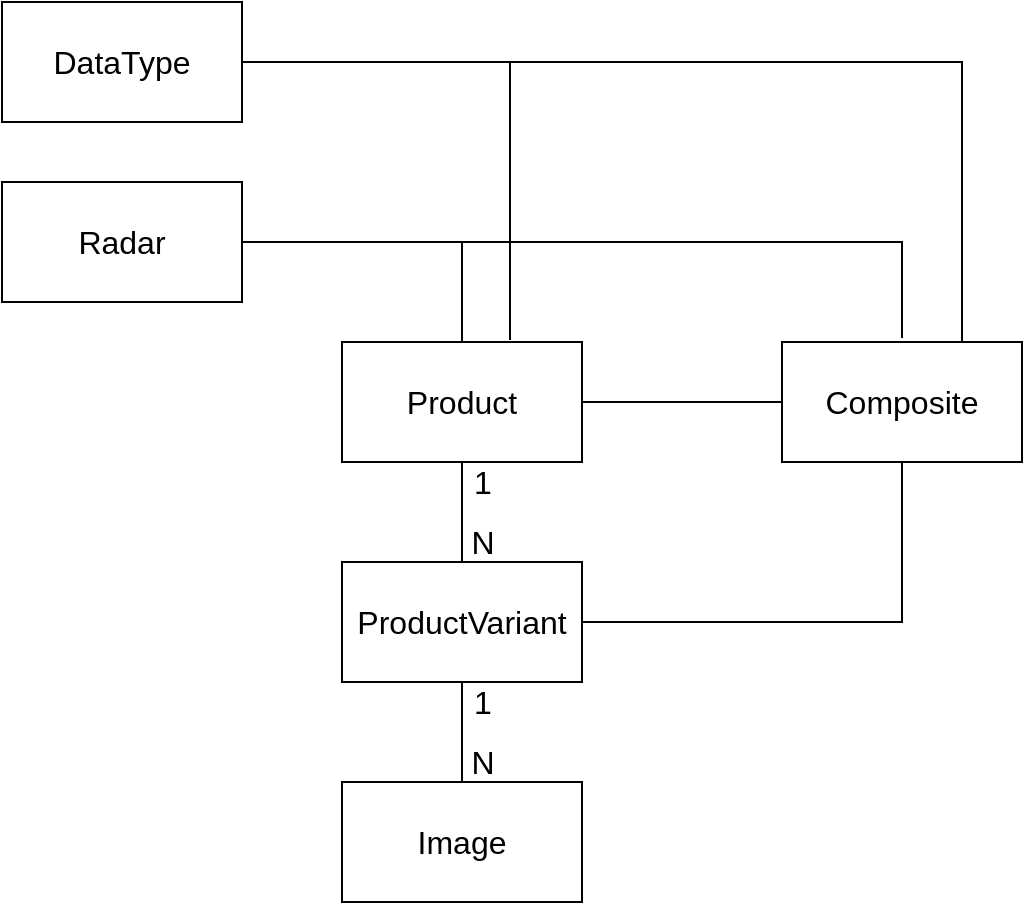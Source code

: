 <mxfile>
    <diagram id="74ih5Zw-m-_wuY1XZ-2i" name="Page-1">
        <mxGraphModel dx="1978" dy="653" grid="1" gridSize="10" guides="1" tooltips="1" connect="1" arrows="1" fold="1" page="1" pageScale="1" pageWidth="827" pageHeight="1169" math="0" shadow="0">
            <root>
                <mxCell id="0"/>
                <mxCell id="1" parent="0"/>
                <mxCell id="39" style="edgeStyle=orthogonalEdgeStyle;rounded=0;html=1;fontSize=16;endArrow=none;endFill=0;" edge="1" parent="1" source="2">
                    <mxGeometry relative="1" as="geometry">
                        <mxPoint x="60" y="408" as="targetPoint"/>
                        <Array as="points">
                            <mxPoint x="60" y="360"/>
                            <mxPoint x="60" y="408"/>
                        </Array>
                    </mxGeometry>
                </mxCell>
                <mxCell id="40" style="edgeStyle=orthogonalEdgeStyle;rounded=0;html=1;entryX=0.5;entryY=0;entryDx=0;entryDy=0;fontSize=16;endArrow=none;endFill=0;" edge="1" parent="1" source="2" target="4">
                    <mxGeometry relative="1" as="geometry"/>
                </mxCell>
                <mxCell id="2" value="&lt;font style=&quot;font-size: 16px&quot;&gt;Radar&lt;/font&gt;" style="rounded=0;whiteSpace=wrap;html=1;" vertex="1" parent="1">
                    <mxGeometry x="-390" y="330" width="120" height="60" as="geometry"/>
                </mxCell>
                <mxCell id="13" style="edgeStyle=orthogonalEdgeStyle;rounded=0;html=1;exitX=0.5;exitY=1;exitDx=0;exitDy=0;entryX=0.5;entryY=0;entryDx=0;entryDy=0;fontSize=16;endArrow=none;endFill=0;" edge="1" parent="1" source="4" target="6">
                    <mxGeometry relative="1" as="geometry"/>
                </mxCell>
                <mxCell id="35" style="edgeStyle=orthogonalEdgeStyle;rounded=0;html=1;exitX=1;exitY=0.5;exitDx=0;exitDy=0;entryX=0;entryY=0.5;entryDx=0;entryDy=0;fontSize=16;endArrow=none;endFill=0;" edge="1" parent="1" source="4" target="34">
                    <mxGeometry relative="1" as="geometry"/>
                </mxCell>
                <mxCell id="4" value="Product" style="rounded=0;whiteSpace=wrap;html=1;fontSize=16;" vertex="1" parent="1">
                    <mxGeometry x="-220" y="410" width="120" height="60" as="geometry"/>
                </mxCell>
                <mxCell id="43" style="edgeStyle=orthogonalEdgeStyle;rounded=0;html=1;entryX=0.7;entryY=-0.017;entryDx=0;entryDy=0;entryPerimeter=0;fontSize=16;endArrow=none;endFill=0;" edge="1" parent="1" source="5" target="4">
                    <mxGeometry relative="1" as="geometry"/>
                </mxCell>
                <mxCell id="44" style="edgeStyle=orthogonalEdgeStyle;rounded=0;html=1;entryX=0.75;entryY=0;entryDx=0;entryDy=0;fontSize=16;endArrow=none;endFill=0;" edge="1" parent="1" source="5" target="34">
                    <mxGeometry relative="1" as="geometry"/>
                </mxCell>
                <mxCell id="5" value="DataType" style="rounded=0;whiteSpace=wrap;html=1;fontSize=16;" vertex="1" parent="1">
                    <mxGeometry x="-390" y="240" width="120" height="60" as="geometry"/>
                </mxCell>
                <mxCell id="15" style="edgeStyle=orthogonalEdgeStyle;rounded=0;html=1;exitX=0.5;exitY=1;exitDx=0;exitDy=0;entryX=0.5;entryY=0;entryDx=0;entryDy=0;fontSize=16;endArrow=none;endFill=0;" edge="1" parent="1" source="6" target="7">
                    <mxGeometry relative="1" as="geometry"/>
                </mxCell>
                <mxCell id="6" value="ProductVariant" style="rounded=0;whiteSpace=wrap;html=1;fontSize=16;" vertex="1" parent="1">
                    <mxGeometry x="-220" y="520" width="120" height="60" as="geometry"/>
                </mxCell>
                <mxCell id="7" value="Image" style="rounded=0;whiteSpace=wrap;html=1;fontSize=16;" vertex="1" parent="1">
                    <mxGeometry x="-220" y="630" width="120" height="60" as="geometry"/>
                </mxCell>
                <mxCell id="25" value="1" style="text;html=1;align=center;verticalAlign=middle;resizable=0;points=[];autosize=1;strokeColor=none;fillColor=none;fontSize=16;" vertex="1" parent="1">
                    <mxGeometry x="-160" y="470" width="20" height="20" as="geometry"/>
                </mxCell>
                <mxCell id="26" value="N" style="text;html=1;align=center;verticalAlign=middle;resizable=0;points=[];autosize=1;strokeColor=none;fillColor=none;fontSize=16;" vertex="1" parent="1">
                    <mxGeometry x="-165" y="500" width="30" height="20" as="geometry"/>
                </mxCell>
                <mxCell id="29" value="1" style="text;html=1;align=center;verticalAlign=middle;resizable=0;points=[];autosize=1;strokeColor=none;fillColor=none;fontSize=16;" vertex="1" parent="1">
                    <mxGeometry x="-160" y="580" width="20" height="20" as="geometry"/>
                </mxCell>
                <mxCell id="30" value="N" style="text;html=1;align=center;verticalAlign=middle;resizable=0;points=[];autosize=1;strokeColor=none;fillColor=none;fontSize=16;" vertex="1" parent="1">
                    <mxGeometry x="-165" y="610" width="30" height="20" as="geometry"/>
                </mxCell>
                <mxCell id="46" style="edgeStyle=orthogonalEdgeStyle;rounded=0;html=1;entryX=1;entryY=0.5;entryDx=0;entryDy=0;fontSize=16;endArrow=none;endFill=0;exitX=0.5;exitY=1;exitDx=0;exitDy=0;" edge="1" parent="1" source="34" target="6">
                    <mxGeometry relative="1" as="geometry"/>
                </mxCell>
                <mxCell id="34" value="Composite" style="rounded=0;whiteSpace=wrap;html=1;fontSize=16;" vertex="1" parent="1">
                    <mxGeometry y="410" width="120" height="60" as="geometry"/>
                </mxCell>
            </root>
        </mxGraphModel>
    </diagram>
</mxfile>